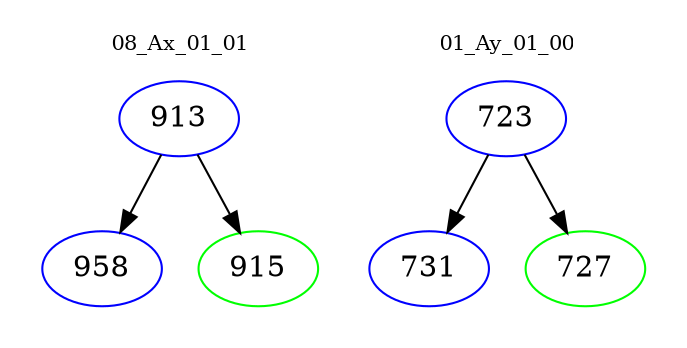 digraph{
subgraph cluster_0 {
color = white
label = "08_Ax_01_01";
fontsize=10;
T0_913 [label="913", color="blue"]
T0_913 -> T0_958 [color="black"]
T0_958 [label="958", color="blue"]
T0_913 -> T0_915 [color="black"]
T0_915 [label="915", color="green"]
}
subgraph cluster_1 {
color = white
label = "01_Ay_01_00";
fontsize=10;
T1_723 [label="723", color="blue"]
T1_723 -> T1_731 [color="black"]
T1_731 [label="731", color="blue"]
T1_723 -> T1_727 [color="black"]
T1_727 [label="727", color="green"]
}
}

